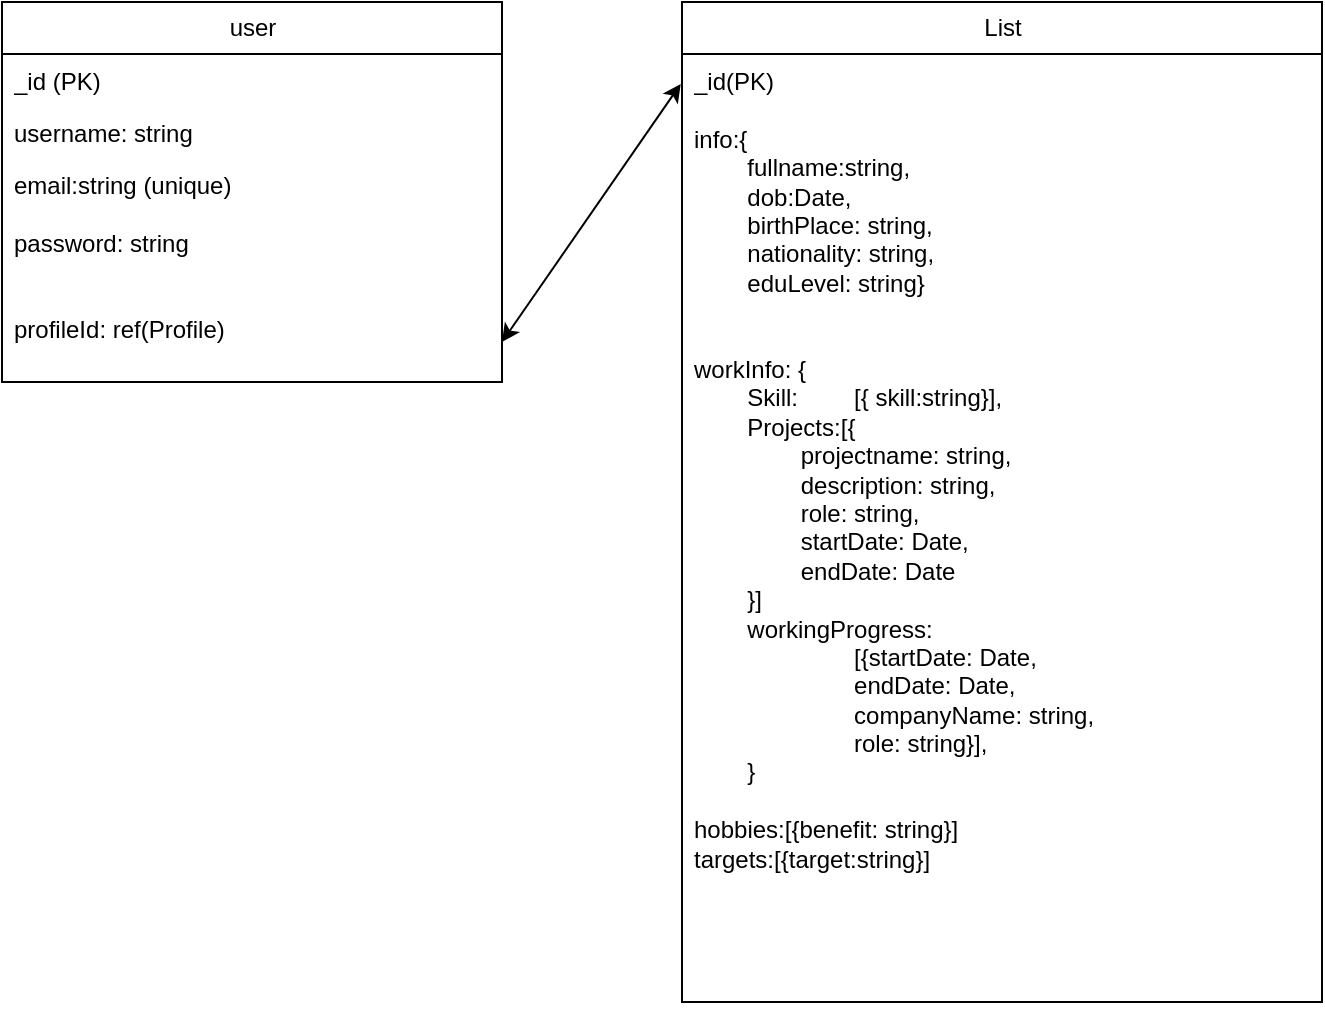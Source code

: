 <mxfile version="24.7.17">
  <diagram name="Page-1" id="p5uGtfboLKgDZlFeJNsl">
    <mxGraphModel dx="1050" dy="565" grid="1" gridSize="10" guides="1" tooltips="1" connect="1" arrows="1" fold="1" page="1" pageScale="1" pageWidth="850" pageHeight="1100" math="0" shadow="0">
      <root>
        <mxCell id="0" />
        <mxCell id="1" parent="0" />
        <mxCell id="pSJuxJXm8Bxh205vBwb4-3" value="user" style="swimlane;fontStyle=0;childLayout=stackLayout;horizontal=1;startSize=26;fillColor=none;horizontalStack=0;resizeParent=1;resizeParentMax=0;resizeLast=0;collapsible=1;marginBottom=0;html=1;" vertex="1" parent="1">
          <mxGeometry x="50" width="250" height="190" as="geometry" />
        </mxCell>
        <mxCell id="pSJuxJXm8Bxh205vBwb4-4" value="_id (PK)" style="text;strokeColor=none;fillColor=none;align=left;verticalAlign=top;spacingLeft=4;spacingRight=4;overflow=hidden;rotatable=0;points=[[0,0.5],[1,0.5]];portConstraint=eastwest;whiteSpace=wrap;html=1;" vertex="1" parent="pSJuxJXm8Bxh205vBwb4-3">
          <mxGeometry y="26" width="250" height="26" as="geometry" />
        </mxCell>
        <mxCell id="pSJuxJXm8Bxh205vBwb4-5" value="username: string" style="text;strokeColor=none;fillColor=none;align=left;verticalAlign=top;spacingLeft=4;spacingRight=4;overflow=hidden;rotatable=0;points=[[0,0.5],[1,0.5]];portConstraint=eastwest;whiteSpace=wrap;html=1;" vertex="1" parent="pSJuxJXm8Bxh205vBwb4-3">
          <mxGeometry y="52" width="250" height="26" as="geometry" />
        </mxCell>
        <mxCell id="pSJuxJXm8Bxh205vBwb4-6" value="email:string (unique)&lt;div&gt;&lt;br&gt;&lt;/div&gt;&lt;div&gt;password: string&lt;/div&gt;" style="text;strokeColor=none;fillColor=none;align=left;verticalAlign=top;spacingLeft=4;spacingRight=4;overflow=hidden;rotatable=0;points=[[0,0.5],[1,0.5]];portConstraint=eastwest;whiteSpace=wrap;html=1;" vertex="1" parent="pSJuxJXm8Bxh205vBwb4-3">
          <mxGeometry y="78" width="250" height="72" as="geometry" />
        </mxCell>
        <mxCell id="pSJuxJXm8Bxh205vBwb4-8" value="profileId: ref(Profile)" style="text;strokeColor=none;fillColor=none;align=left;verticalAlign=top;spacingLeft=4;spacingRight=4;overflow=hidden;rotatable=0;points=[[0,0.5],[1,0.5]];portConstraint=eastwest;whiteSpace=wrap;html=1;" vertex="1" parent="pSJuxJXm8Bxh205vBwb4-3">
          <mxGeometry y="150" width="250" height="40" as="geometry" />
        </mxCell>
        <mxCell id="pSJuxJXm8Bxh205vBwb4-19" value="List" style="swimlane;fontStyle=0;childLayout=stackLayout;horizontal=1;startSize=26;fillColor=none;horizontalStack=0;resizeParent=1;resizeParentMax=0;resizeLast=0;collapsible=1;marginBottom=0;html=1;" vertex="1" parent="1">
          <mxGeometry x="390" width="320" height="500" as="geometry" />
        </mxCell>
        <mxCell id="pSJuxJXm8Bxh205vBwb4-20" value="&lt;div&gt;_id(PK)&lt;/div&gt;&lt;div&gt;&lt;br&gt;&lt;/div&gt;info:{&lt;div&gt;&lt;span style=&quot;white-space: pre;&quot;&gt;&#x9;&lt;/span&gt;fullname:string,&lt;div&gt;&lt;span style=&quot;white-space: pre;&quot;&gt;&#x9;&lt;/span&gt;dob:Date,&lt;br&gt;&lt;/div&gt;&lt;/div&gt;&lt;div&gt;&lt;span style=&quot;white-space: pre;&quot;&gt;&#x9;&lt;/span&gt;birthPlace: string,&lt;br&gt;&lt;/div&gt;&lt;div&gt;&lt;span style=&quot;white-space: pre;&quot;&gt;&#x9;&lt;/span&gt;nationality: string,&lt;br&gt;&lt;/div&gt;&lt;div&gt;&lt;span style=&quot;white-space: pre;&quot;&gt;&#x9;&lt;/span&gt;eduLevel: string}&lt;/div&gt;" style="text;strokeColor=none;fillColor=none;align=left;verticalAlign=top;spacingLeft=4;spacingRight=4;overflow=hidden;rotatable=0;points=[[0,0.5],[1,0.5]];portConstraint=eastwest;whiteSpace=wrap;html=1;" vertex="1" parent="pSJuxJXm8Bxh205vBwb4-19">
          <mxGeometry y="26" width="320" height="144" as="geometry" />
        </mxCell>
        <mxCell id="pSJuxJXm8Bxh205vBwb4-21" value="workInfo: {&lt;div&gt;&lt;span style=&quot;white-space: pre;&quot;&gt;&#x9;Skill:&#x9;[{ skill:string}],&lt;/span&gt;&lt;/div&gt;&lt;div&gt;&lt;span style=&quot;white-space: pre;&quot;&gt;&#x9;&lt;/span&gt;Projects:[{&lt;/div&gt;&lt;div&gt;&lt;span style=&quot;white-space: pre;&quot;&gt;&#x9;&lt;span style=&quot;white-space: pre;&quot;&gt;&#x9;&lt;/span&gt;projectname: string,&lt;/span&gt;&lt;/div&gt;&lt;div&gt;&lt;span style=&quot;white-space: pre;&quot;&gt;&lt;span style=&quot;white-space: pre;&quot;&gt;&#x9;&lt;/span&gt;&lt;span style=&quot;white-space: pre;&quot;&gt;&#x9;&lt;/span&gt;description: string,&lt;/span&gt;&lt;/div&gt;&lt;div&gt;&lt;span style=&quot;white-space: pre;&quot;&gt;&lt;span style=&quot;white-space: pre;&quot;&gt;&#x9;&lt;/span&gt;&lt;span style=&quot;white-space: pre;&quot;&gt;&#x9;&lt;/span&gt;role: string,&lt;/span&gt;&lt;/div&gt;&lt;div&gt;&lt;span style=&quot;white-space: pre;&quot;&gt;&lt;span style=&quot;white-space: pre;&quot;&gt;&#x9;&lt;/span&gt;&lt;span style=&quot;white-space: pre;&quot;&gt;&#x9;&lt;/span&gt;startDate: Date,&lt;/span&gt;&lt;/div&gt;&lt;div&gt;&lt;span style=&quot;white-space: pre;&quot;&gt;&lt;span style=&quot;white-space: pre;&quot;&gt;&#x9;&lt;/span&gt;&lt;span style=&quot;white-space: pre;&quot;&gt;&#x9;&lt;/span&gt;endDate: Date&#x9;&lt;/span&gt;&lt;/div&gt;&lt;div&gt;&lt;span style=&quot;white-space: pre;&quot;&gt;&#x9;&lt;/span&gt;}]&lt;br&gt;&lt;/div&gt;&lt;div&gt;&lt;span style=&quot;white-space: pre;&quot;&gt;&#x9;workingProgress: &lt;/span&gt;&lt;/div&gt;&lt;div&gt;&lt;span style=&quot;white-space: pre;&quot;&gt;&#x9;&lt;span style=&quot;white-space: pre;&quot;&gt;&#x9;&lt;/span&gt;&lt;span style=&quot;white-space: pre;&quot;&gt;&#x9;&lt;/span&gt;[{startDate: &lt;/span&gt;Date&lt;span style=&quot;white-space: pre;&quot;&gt;,&lt;br&gt;&lt;/span&gt;&lt;/div&gt;&lt;div&gt;&lt;span style=&quot;white-space: pre;&quot;&gt;&#x9;&lt;span style=&quot;white-space: pre;&quot;&gt;&#x9;&lt;/span&gt;&lt;span style=&quot;white-space: pre;&quot;&gt;&#x9;&lt;/span&gt;endDate: &lt;/span&gt;Date&lt;span style=&quot;white-space: pre;&quot;&gt;,&lt;br&gt;&lt;/span&gt;&lt;/div&gt;&lt;div&gt;&lt;span style=&quot;white-space: pre;&quot;&gt;&#x9;&lt;span style=&quot;white-space: pre;&quot;&gt;&#x9;&lt;/span&gt;&lt;span style=&quot;white-space: pre;&quot;&gt;&#x9;&lt;/span&gt;companyName: string,&lt;br&gt;&lt;/span&gt;&lt;/div&gt;&lt;div&gt;&lt;span style=&quot;white-space: pre;&quot;&gt;&#x9;&lt;span style=&quot;white-space: pre;&quot;&gt;&#x9;&lt;/span&gt;&lt;span style=&quot;white-space: pre;&quot;&gt;&#x9;&lt;/span&gt;role: string}],&lt;br&gt;&lt;/span&gt;&lt;/div&gt;&lt;div&gt;&lt;span style=&quot;white-space: pre;&quot;&gt;&#x9;}&lt;br&gt;&lt;/span&gt;&lt;/div&gt;&lt;div&gt;&lt;span style=&quot;white-space: pre;&quot;&gt;&lt;br&gt;&lt;/span&gt;&lt;/div&gt;&lt;div&gt;&lt;span style=&quot;white-space: pre;&quot;&gt;hobbies:[{benefit: string}]&lt;/span&gt;&lt;/div&gt;&lt;div&gt;&lt;span style=&quot;white-space: pre;&quot;&gt;targets:[{target:string}]&lt;/span&gt;&lt;/div&gt;" style="text;strokeColor=none;fillColor=none;align=left;verticalAlign=top;spacingLeft=4;spacingRight=4;overflow=hidden;rotatable=0;points=[[0,0.5],[1,0.5]];portConstraint=eastwest;whiteSpace=wrap;html=1;" vertex="1" parent="pSJuxJXm8Bxh205vBwb4-19">
          <mxGeometry y="170" width="320" height="330" as="geometry" />
        </mxCell>
        <mxCell id="pSJuxJXm8Bxh205vBwb4-23" value="" style="endArrow=classic;startArrow=classic;html=1;rounded=0;entryX=-0.002;entryY=0.104;entryDx=0;entryDy=0;entryPerimeter=0;exitX=1;exitY=0.5;exitDx=0;exitDy=0;" edge="1" parent="1" source="pSJuxJXm8Bxh205vBwb4-8" target="pSJuxJXm8Bxh205vBwb4-20">
          <mxGeometry width="50" height="50" relative="1" as="geometry">
            <mxPoint x="300" y="89" as="sourcePoint" />
            <mxPoint x="320.711" y="39" as="targetPoint" />
          </mxGeometry>
        </mxCell>
      </root>
    </mxGraphModel>
  </diagram>
</mxfile>
